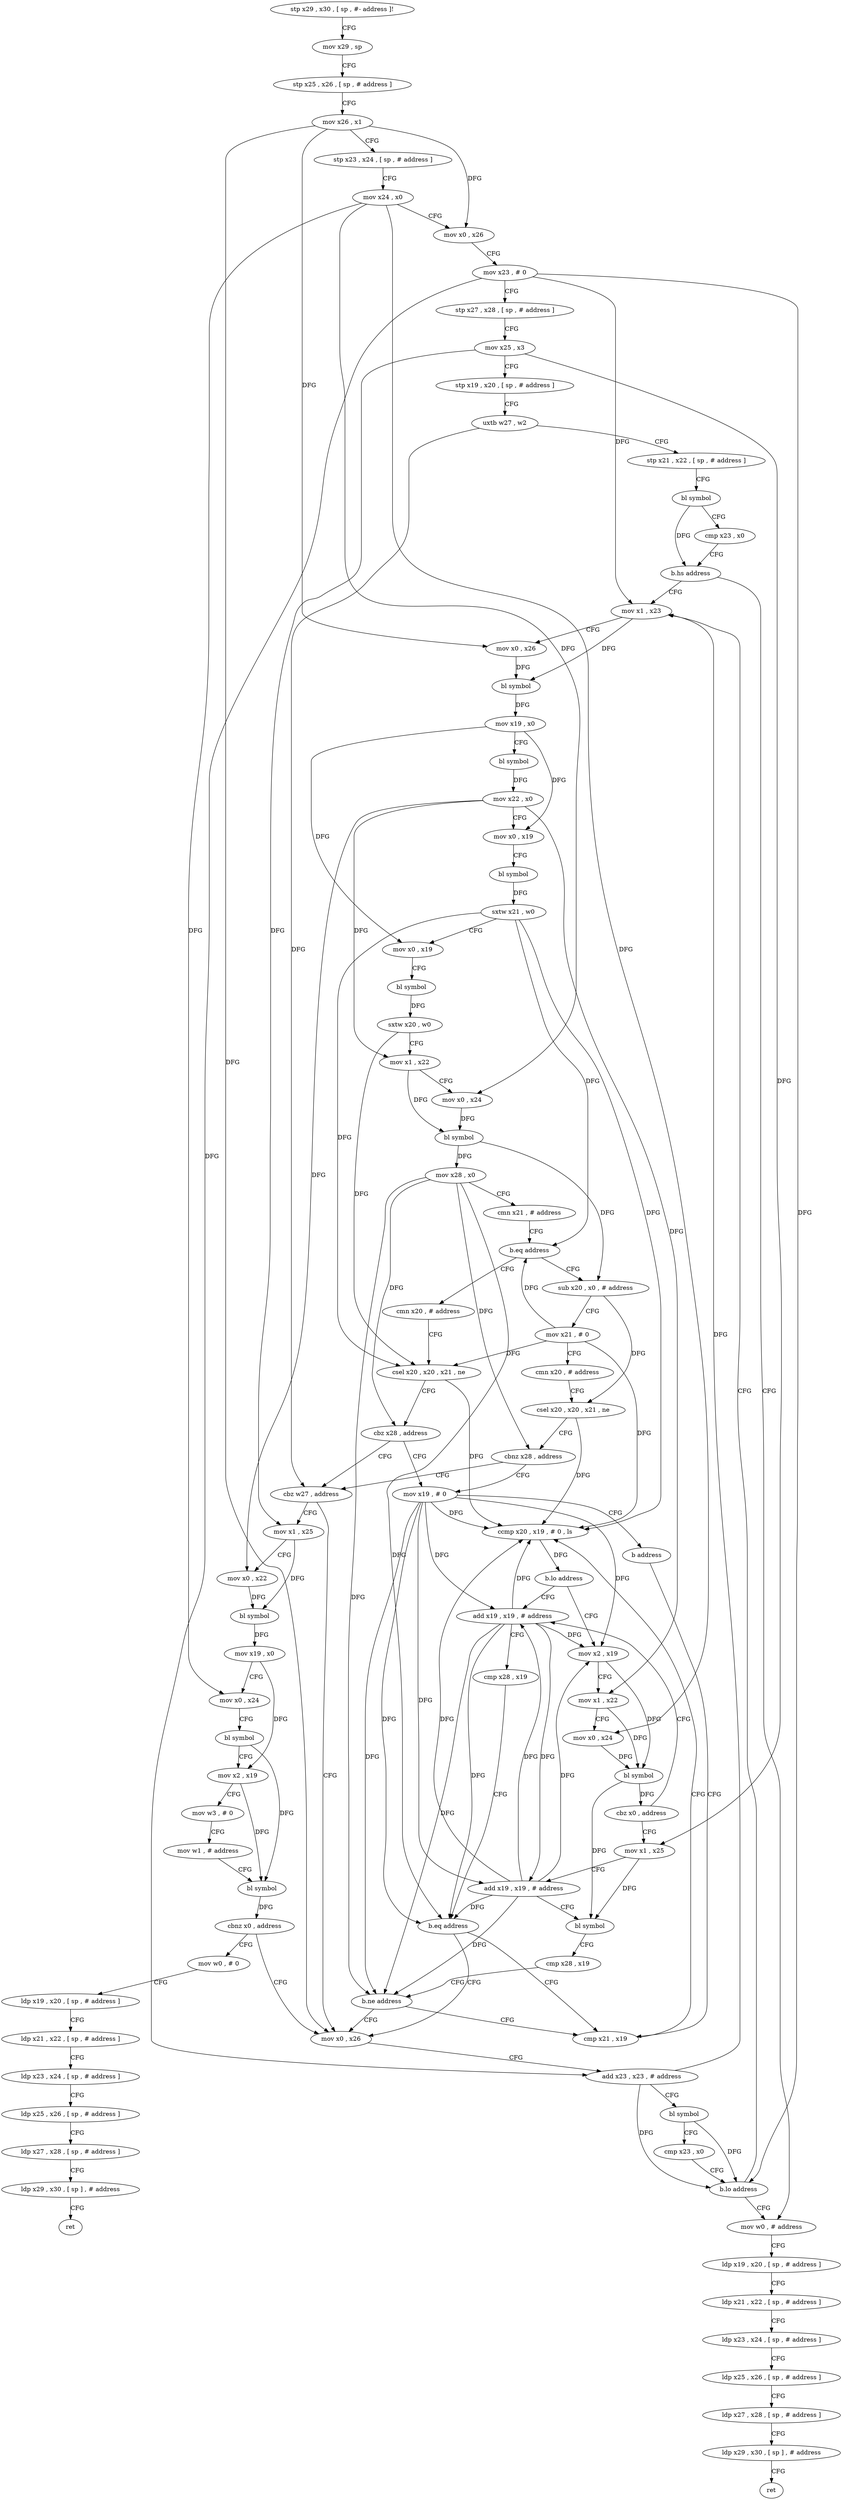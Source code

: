 digraph "func" {
"96528" [label = "stp x29 , x30 , [ sp , #- address ]!" ]
"96532" [label = "mov x29 , sp" ]
"96536" [label = "stp x25 , x26 , [ sp , # address ]" ]
"96540" [label = "mov x26 , x1" ]
"96544" [label = "stp x23 , x24 , [ sp , # address ]" ]
"96548" [label = "mov x24 , x0" ]
"96552" [label = "mov x0 , x26" ]
"96556" [label = "mov x23 , # 0" ]
"96560" [label = "stp x27 , x28 , [ sp , # address ]" ]
"96564" [label = "mov x25 , x3" ]
"96568" [label = "stp x19 , x20 , [ sp , # address ]" ]
"96572" [label = "uxtb w27 , w2" ]
"96576" [label = "stp x21 , x22 , [ sp , # address ]" ]
"96580" [label = "bl symbol" ]
"96584" [label = "cmp x23 , x0" ]
"96588" [label = "b.hs address" ]
"96772" [label = "mov w0 , # address" ]
"96592" [label = "mov x1 , x23" ]
"96776" [label = "ldp x19 , x20 , [ sp , # address ]" ]
"96780" [label = "ldp x21 , x22 , [ sp , # address ]" ]
"96784" [label = "ldp x23 , x24 , [ sp , # address ]" ]
"96788" [label = "ldp x25 , x26 , [ sp , # address ]" ]
"96792" [label = "ldp x27 , x28 , [ sp , # address ]" ]
"96796" [label = "ldp x29 , x30 , [ sp ] , # address" ]
"96800" [label = "ret" ]
"96596" [label = "mov x0 , x26" ]
"96600" [label = "bl symbol" ]
"96604" [label = "mov x19 , x0" ]
"96608" [label = "bl symbol" ]
"96612" [label = "mov x22 , x0" ]
"96616" [label = "mov x0 , x19" ]
"96620" [label = "bl symbol" ]
"96624" [label = "sxtw x21 , w0" ]
"96628" [label = "mov x0 , x19" ]
"96632" [label = "bl symbol" ]
"96636" [label = "sxtw x20 , w0" ]
"96640" [label = "mov x1 , x22" ]
"96644" [label = "mov x0 , x24" ]
"96648" [label = "bl symbol" ]
"96652" [label = "mov x28 , x0" ]
"96656" [label = "cmn x21 , # address" ]
"96660" [label = "b.eq address" ]
"96808" [label = "sub x20 , x0 , # address" ]
"96664" [label = "cmn x20 , # address" ]
"96812" [label = "mov x21 , # 0" ]
"96816" [label = "cmn x20 , # address" ]
"96820" [label = "csel x20 , x20 , x21 , ne" ]
"96824" [label = "cbnz x28 , address" ]
"96676" [label = "mov x19 , # 0" ]
"96828" [label = "cbz w27 , address" ]
"96668" [label = "csel x20 , x20 , x21 , ne" ]
"96672" [label = "cbz x28 , address" ]
"96680" [label = "b address" ]
"96700" [label = "cmp x21 , x19" ]
"96752" [label = "mov x0 , x26" ]
"96832" [label = "mov x1 , x25" ]
"96704" [label = "ccmp x20 , x19 , # 0 , ls" ]
"96708" [label = "b.lo address" ]
"96688" [label = "add x19 , x19 , # address" ]
"96712" [label = "mov x2 , x19" ]
"96756" [label = "add x23 , x23 , # address" ]
"96760" [label = "bl symbol" ]
"96764" [label = "cmp x23 , x0" ]
"96768" [label = "b.lo address" ]
"96836" [label = "mov x0 , x22" ]
"96840" [label = "bl symbol" ]
"96844" [label = "mov x19 , x0" ]
"96848" [label = "mov x0 , x24" ]
"96852" [label = "bl symbol" ]
"96856" [label = "mov x2 , x19" ]
"96860" [label = "mov w3 , # 0" ]
"96864" [label = "mov w1 , # address" ]
"96868" [label = "bl symbol" ]
"96872" [label = "cbnz x0 , address" ]
"96876" [label = "mov w0 , # 0" ]
"96692" [label = "cmp x28 , x19" ]
"96696" [label = "b.eq address" ]
"96716" [label = "mov x1 , x22" ]
"96720" [label = "mov x0 , x24" ]
"96724" [label = "bl symbol" ]
"96728" [label = "cbz x0 , address" ]
"96732" [label = "mov x1 , x25" ]
"96880" [label = "ldp x19 , x20 , [ sp , # address ]" ]
"96884" [label = "ldp x21 , x22 , [ sp , # address ]" ]
"96888" [label = "ldp x23 , x24 , [ sp , # address ]" ]
"96892" [label = "ldp x25 , x26 , [ sp , # address ]" ]
"96896" [label = "ldp x27 , x28 , [ sp , # address ]" ]
"96900" [label = "ldp x29 , x30 , [ sp ] , # address" ]
"96904" [label = "ret" ]
"96736" [label = "add x19 , x19 , # address" ]
"96740" [label = "bl symbol" ]
"96744" [label = "cmp x28 , x19" ]
"96748" [label = "b.ne address" ]
"96528" -> "96532" [ label = "CFG" ]
"96532" -> "96536" [ label = "CFG" ]
"96536" -> "96540" [ label = "CFG" ]
"96540" -> "96544" [ label = "CFG" ]
"96540" -> "96552" [ label = "DFG" ]
"96540" -> "96596" [ label = "DFG" ]
"96540" -> "96752" [ label = "DFG" ]
"96544" -> "96548" [ label = "CFG" ]
"96548" -> "96552" [ label = "CFG" ]
"96548" -> "96644" [ label = "DFG" ]
"96548" -> "96848" [ label = "DFG" ]
"96548" -> "96720" [ label = "DFG" ]
"96552" -> "96556" [ label = "CFG" ]
"96556" -> "96560" [ label = "CFG" ]
"96556" -> "96592" [ label = "DFG" ]
"96556" -> "96756" [ label = "DFG" ]
"96556" -> "96768" [ label = "DFG" ]
"96560" -> "96564" [ label = "CFG" ]
"96564" -> "96568" [ label = "CFG" ]
"96564" -> "96832" [ label = "DFG" ]
"96564" -> "96732" [ label = "DFG" ]
"96568" -> "96572" [ label = "CFG" ]
"96572" -> "96576" [ label = "CFG" ]
"96572" -> "96828" [ label = "DFG" ]
"96576" -> "96580" [ label = "CFG" ]
"96580" -> "96584" [ label = "CFG" ]
"96580" -> "96588" [ label = "DFG" ]
"96584" -> "96588" [ label = "CFG" ]
"96588" -> "96772" [ label = "CFG" ]
"96588" -> "96592" [ label = "CFG" ]
"96772" -> "96776" [ label = "CFG" ]
"96592" -> "96596" [ label = "CFG" ]
"96592" -> "96600" [ label = "DFG" ]
"96776" -> "96780" [ label = "CFG" ]
"96780" -> "96784" [ label = "CFG" ]
"96784" -> "96788" [ label = "CFG" ]
"96788" -> "96792" [ label = "CFG" ]
"96792" -> "96796" [ label = "CFG" ]
"96796" -> "96800" [ label = "CFG" ]
"96596" -> "96600" [ label = "DFG" ]
"96600" -> "96604" [ label = "DFG" ]
"96604" -> "96608" [ label = "CFG" ]
"96604" -> "96616" [ label = "DFG" ]
"96604" -> "96628" [ label = "DFG" ]
"96608" -> "96612" [ label = "DFG" ]
"96612" -> "96616" [ label = "CFG" ]
"96612" -> "96640" [ label = "DFG" ]
"96612" -> "96836" [ label = "DFG" ]
"96612" -> "96716" [ label = "DFG" ]
"96616" -> "96620" [ label = "CFG" ]
"96620" -> "96624" [ label = "DFG" ]
"96624" -> "96628" [ label = "CFG" ]
"96624" -> "96660" [ label = "DFG" ]
"96624" -> "96668" [ label = "DFG" ]
"96624" -> "96704" [ label = "DFG" ]
"96628" -> "96632" [ label = "CFG" ]
"96632" -> "96636" [ label = "DFG" ]
"96636" -> "96640" [ label = "CFG" ]
"96636" -> "96668" [ label = "DFG" ]
"96640" -> "96644" [ label = "CFG" ]
"96640" -> "96648" [ label = "DFG" ]
"96644" -> "96648" [ label = "DFG" ]
"96648" -> "96652" [ label = "DFG" ]
"96648" -> "96808" [ label = "DFG" ]
"96652" -> "96656" [ label = "CFG" ]
"96652" -> "96824" [ label = "DFG" ]
"96652" -> "96672" [ label = "DFG" ]
"96652" -> "96696" [ label = "DFG" ]
"96652" -> "96748" [ label = "DFG" ]
"96656" -> "96660" [ label = "CFG" ]
"96660" -> "96808" [ label = "CFG" ]
"96660" -> "96664" [ label = "CFG" ]
"96808" -> "96812" [ label = "CFG" ]
"96808" -> "96820" [ label = "DFG" ]
"96664" -> "96668" [ label = "CFG" ]
"96812" -> "96816" [ label = "CFG" ]
"96812" -> "96660" [ label = "DFG" ]
"96812" -> "96668" [ label = "DFG" ]
"96812" -> "96704" [ label = "DFG" ]
"96816" -> "96820" [ label = "CFG" ]
"96820" -> "96824" [ label = "CFG" ]
"96820" -> "96704" [ label = "DFG" ]
"96824" -> "96676" [ label = "CFG" ]
"96824" -> "96828" [ label = "CFG" ]
"96676" -> "96680" [ label = "CFG" ]
"96676" -> "96704" [ label = "DFG" ]
"96676" -> "96688" [ label = "DFG" ]
"96676" -> "96696" [ label = "DFG" ]
"96676" -> "96712" [ label = "DFG" ]
"96676" -> "96736" [ label = "DFG" ]
"96676" -> "96748" [ label = "DFG" ]
"96828" -> "96752" [ label = "CFG" ]
"96828" -> "96832" [ label = "CFG" ]
"96668" -> "96672" [ label = "CFG" ]
"96668" -> "96704" [ label = "DFG" ]
"96672" -> "96828" [ label = "CFG" ]
"96672" -> "96676" [ label = "CFG" ]
"96680" -> "96700" [ label = "CFG" ]
"96700" -> "96704" [ label = "CFG" ]
"96752" -> "96756" [ label = "CFG" ]
"96832" -> "96836" [ label = "CFG" ]
"96832" -> "96840" [ label = "DFG" ]
"96704" -> "96708" [ label = "DFG" ]
"96708" -> "96688" [ label = "CFG" ]
"96708" -> "96712" [ label = "CFG" ]
"96688" -> "96692" [ label = "CFG" ]
"96688" -> "96704" [ label = "DFG" ]
"96688" -> "96696" [ label = "DFG" ]
"96688" -> "96712" [ label = "DFG" ]
"96688" -> "96736" [ label = "DFG" ]
"96688" -> "96748" [ label = "DFG" ]
"96712" -> "96716" [ label = "CFG" ]
"96712" -> "96724" [ label = "DFG" ]
"96756" -> "96760" [ label = "CFG" ]
"96756" -> "96592" [ label = "DFG" ]
"96756" -> "96768" [ label = "DFG" ]
"96760" -> "96764" [ label = "CFG" ]
"96760" -> "96768" [ label = "DFG" ]
"96764" -> "96768" [ label = "CFG" ]
"96768" -> "96592" [ label = "CFG" ]
"96768" -> "96772" [ label = "CFG" ]
"96836" -> "96840" [ label = "DFG" ]
"96840" -> "96844" [ label = "DFG" ]
"96844" -> "96848" [ label = "CFG" ]
"96844" -> "96856" [ label = "DFG" ]
"96848" -> "96852" [ label = "CFG" ]
"96852" -> "96856" [ label = "CFG" ]
"96852" -> "96868" [ label = "DFG" ]
"96856" -> "96860" [ label = "CFG" ]
"96856" -> "96868" [ label = "DFG" ]
"96860" -> "96864" [ label = "CFG" ]
"96864" -> "96868" [ label = "CFG" ]
"96868" -> "96872" [ label = "DFG" ]
"96872" -> "96752" [ label = "CFG" ]
"96872" -> "96876" [ label = "CFG" ]
"96876" -> "96880" [ label = "CFG" ]
"96692" -> "96696" [ label = "CFG" ]
"96696" -> "96752" [ label = "CFG" ]
"96696" -> "96700" [ label = "CFG" ]
"96716" -> "96720" [ label = "CFG" ]
"96716" -> "96724" [ label = "DFG" ]
"96720" -> "96724" [ label = "DFG" ]
"96724" -> "96728" [ label = "DFG" ]
"96724" -> "96740" [ label = "DFG" ]
"96728" -> "96688" [ label = "CFG" ]
"96728" -> "96732" [ label = "CFG" ]
"96732" -> "96736" [ label = "CFG" ]
"96732" -> "96740" [ label = "DFG" ]
"96880" -> "96884" [ label = "CFG" ]
"96884" -> "96888" [ label = "CFG" ]
"96888" -> "96892" [ label = "CFG" ]
"96892" -> "96896" [ label = "CFG" ]
"96896" -> "96900" [ label = "CFG" ]
"96900" -> "96904" [ label = "CFG" ]
"96736" -> "96740" [ label = "CFG" ]
"96736" -> "96704" [ label = "DFG" ]
"96736" -> "96688" [ label = "DFG" ]
"96736" -> "96696" [ label = "DFG" ]
"96736" -> "96712" [ label = "DFG" ]
"96736" -> "96748" [ label = "DFG" ]
"96740" -> "96744" [ label = "CFG" ]
"96744" -> "96748" [ label = "CFG" ]
"96748" -> "96700" [ label = "CFG" ]
"96748" -> "96752" [ label = "CFG" ]
}
